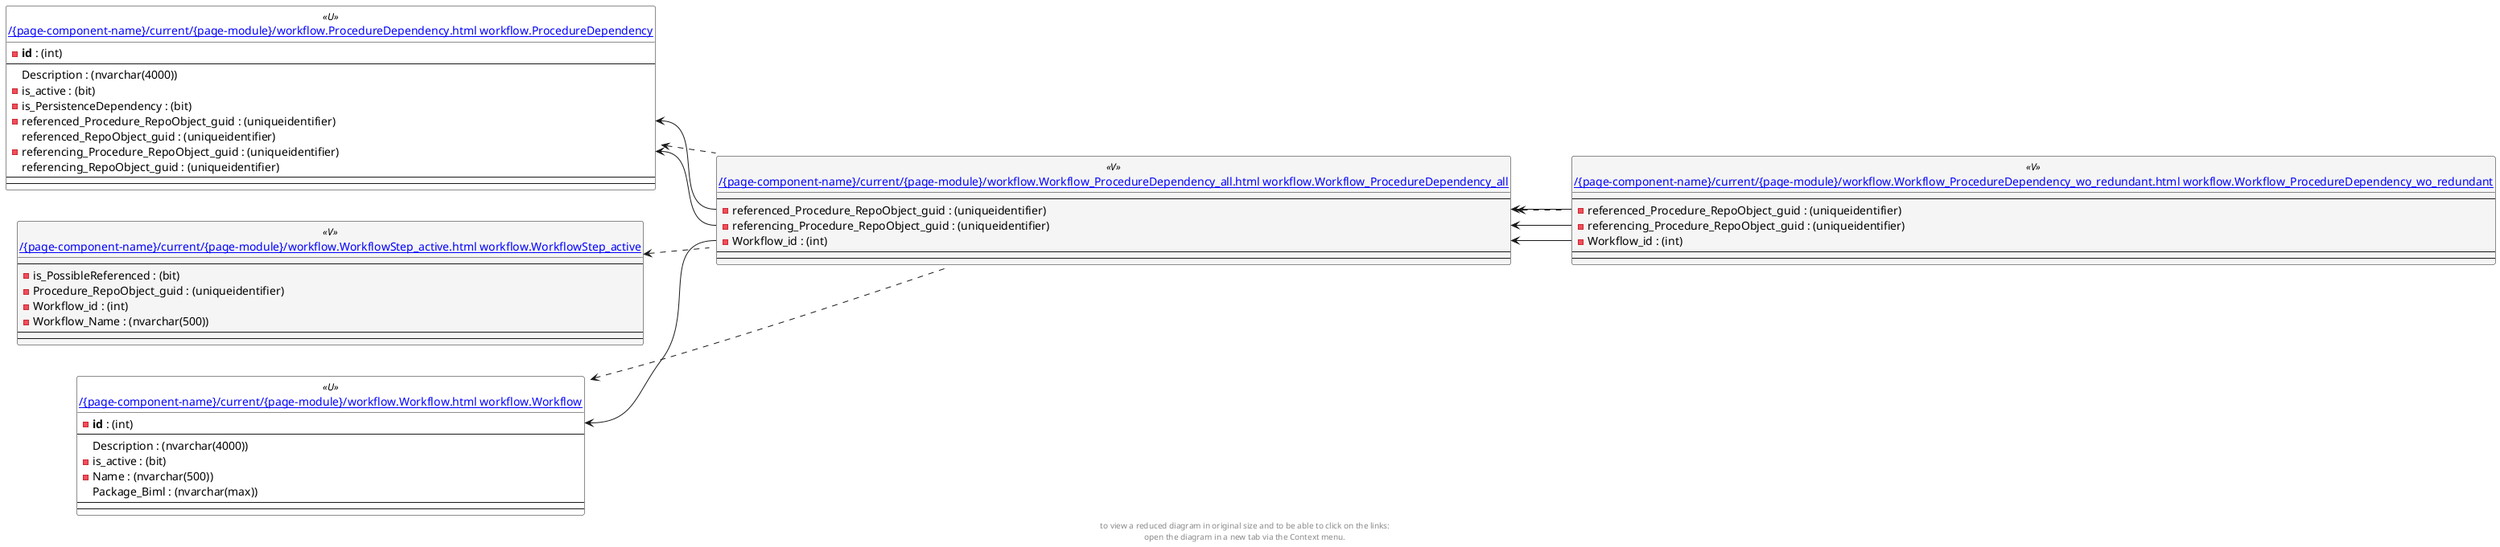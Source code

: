 @startuml
left to right direction
'top to bottom direction
hide circle
'avoide "." issues:
set namespaceSeparator none


skinparam class {
  BackgroundColor White
  BackgroundColor<<FN>> Yellow
  BackgroundColor<<FS>> Yellow
  BackgroundColor<<FT>> LightGray
  BackgroundColor<<IF>> Yellow
  BackgroundColor<<IS>> Yellow
  BackgroundColor<<P>> Aqua
  BackgroundColor<<PC>> Aqua
  BackgroundColor<<SN>> Yellow
  BackgroundColor<<SO>> SlateBlue
  BackgroundColor<<TF>> LightGray
  BackgroundColor<<TR>> Tomato
  BackgroundColor<<U>> White
  BackgroundColor<<V>> WhiteSmoke
  BackgroundColor<<X>> Aqua
}


entity "[[{site-url}/{page-component-name}/current/{page-module}/workflow.ProcedureDependency.html workflow.ProcedureDependency]]" as workflow.ProcedureDependency << U >> {
  - **id** : (int)
  --
  Description : (nvarchar(4000))
  - is_active : (bit)
  - is_PersistenceDependency : (bit)
  - referenced_Procedure_RepoObject_guid : (uniqueidentifier)
  referenced_RepoObject_guid : (uniqueidentifier)
  - referencing_Procedure_RepoObject_guid : (uniqueidentifier)
  referencing_RepoObject_guid : (uniqueidentifier)
  --
  --
}

entity "[[{site-url}/{page-component-name}/current/{page-module}/workflow.Workflow.html workflow.Workflow]]" as workflow.Workflow << U >> {
  - **id** : (int)
  --
  Description : (nvarchar(4000))
  - is_active : (bit)
  - Name : (nvarchar(500))
  Package_Biml : (nvarchar(max))
  --
  --
}

entity "[[{site-url}/{page-component-name}/current/{page-module}/workflow.Workflow_ProcedureDependency_all.html workflow.Workflow_ProcedureDependency_all]]" as workflow.Workflow_ProcedureDependency_all << V >> {
  --
  - referenced_Procedure_RepoObject_guid : (uniqueidentifier)
  - referencing_Procedure_RepoObject_guid : (uniqueidentifier)
  - Workflow_id : (int)
  --
  --
}

entity "[[{site-url}/{page-component-name}/current/{page-module}/workflow.Workflow_ProcedureDependency_wo_redundant.html workflow.Workflow_ProcedureDependency_wo_redundant]]" as workflow.Workflow_ProcedureDependency_wo_redundant << V >> {
  --
  - referenced_Procedure_RepoObject_guid : (uniqueidentifier)
  - referencing_Procedure_RepoObject_guid : (uniqueidentifier)
  - Workflow_id : (int)
  --
  --
}

entity "[[{site-url}/{page-component-name}/current/{page-module}/workflow.WorkflowStep_active.html workflow.WorkflowStep_active]]" as workflow.WorkflowStep_active << V >> {
  --
  - is_PossibleReferenced : (bit)
  - Procedure_RepoObject_guid : (uniqueidentifier)
  - Workflow_id : (int)
  - Workflow_Name : (nvarchar(500))
  --
  --
}

workflow.ProcedureDependency <.. workflow.Workflow_ProcedureDependency_all
workflow.Workflow <.. workflow.Workflow_ProcedureDependency_all
workflow.Workflow_ProcedureDependency_all <.. workflow.Workflow_ProcedureDependency_wo_redundant
workflow.WorkflowStep_active <.. workflow.Workflow_ProcedureDependency_all
workflow.ProcedureDependency::referenced_Procedure_RepoObject_guid <-- workflow.Workflow_ProcedureDependency_all::referenced_Procedure_RepoObject_guid
workflow.ProcedureDependency::referencing_Procedure_RepoObject_guid <-- workflow.Workflow_ProcedureDependency_all::referencing_Procedure_RepoObject_guid
workflow.Workflow::id <-- workflow.Workflow_ProcedureDependency_all::Workflow_id
workflow.Workflow_ProcedureDependency_all::referenced_Procedure_RepoObject_guid <-- workflow.Workflow_ProcedureDependency_wo_redundant::referenced_Procedure_RepoObject_guid
workflow.Workflow_ProcedureDependency_all::referencing_Procedure_RepoObject_guid <-- workflow.Workflow_ProcedureDependency_wo_redundant::referencing_Procedure_RepoObject_guid
workflow.Workflow_ProcedureDependency_all::Workflow_id <-- workflow.Workflow_ProcedureDependency_wo_redundant::Workflow_id
footer
to view a reduced diagram in original size and to be able to click on the links:
open the diagram in a new tab via the Context menu.
end footer

@enduml

